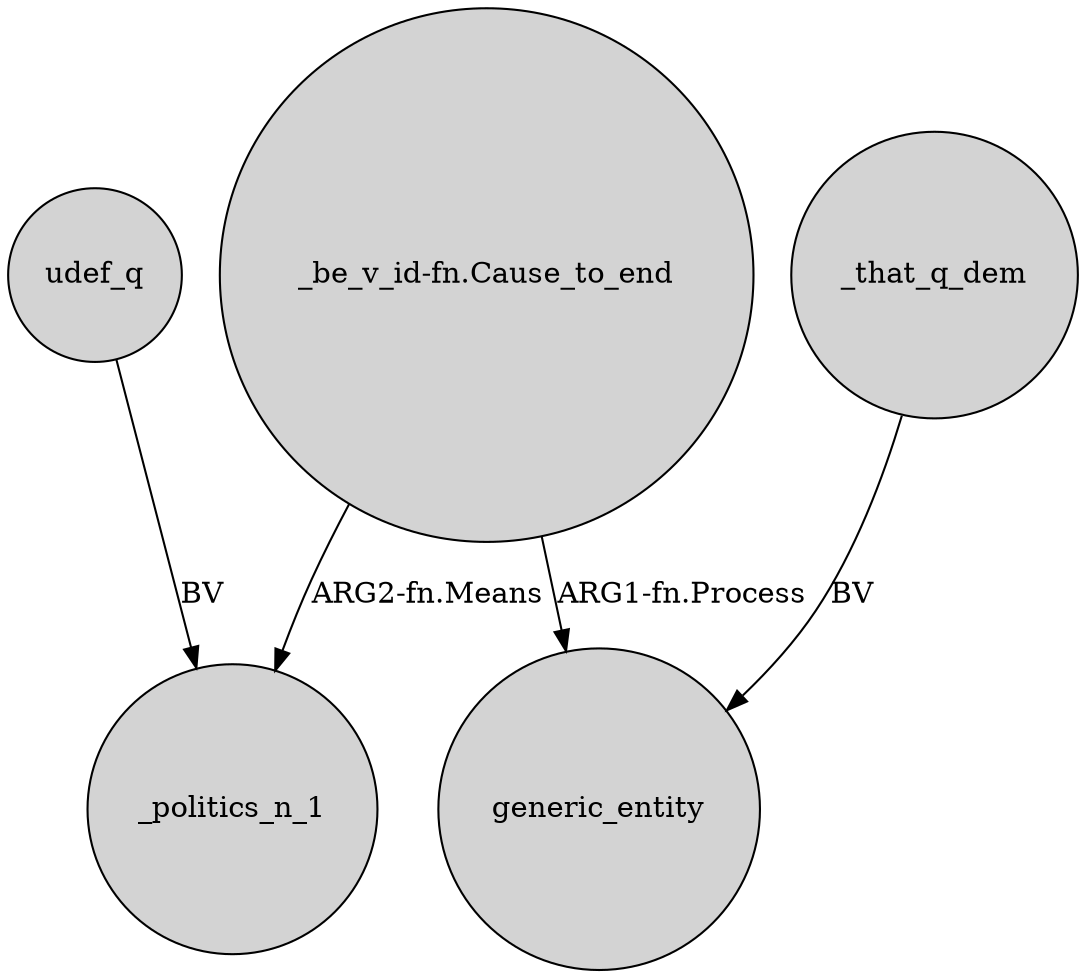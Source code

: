 digraph {
	node [shape=circle style=filled]
	"_be_v_id-fn.Cause_to_end" -> _politics_n_1 [label="ARG2-fn.Means"]
	udef_q -> _politics_n_1 [label=BV]
	"_be_v_id-fn.Cause_to_end" -> generic_entity [label="ARG1-fn.Process"]
	_that_q_dem -> generic_entity [label=BV]
}
